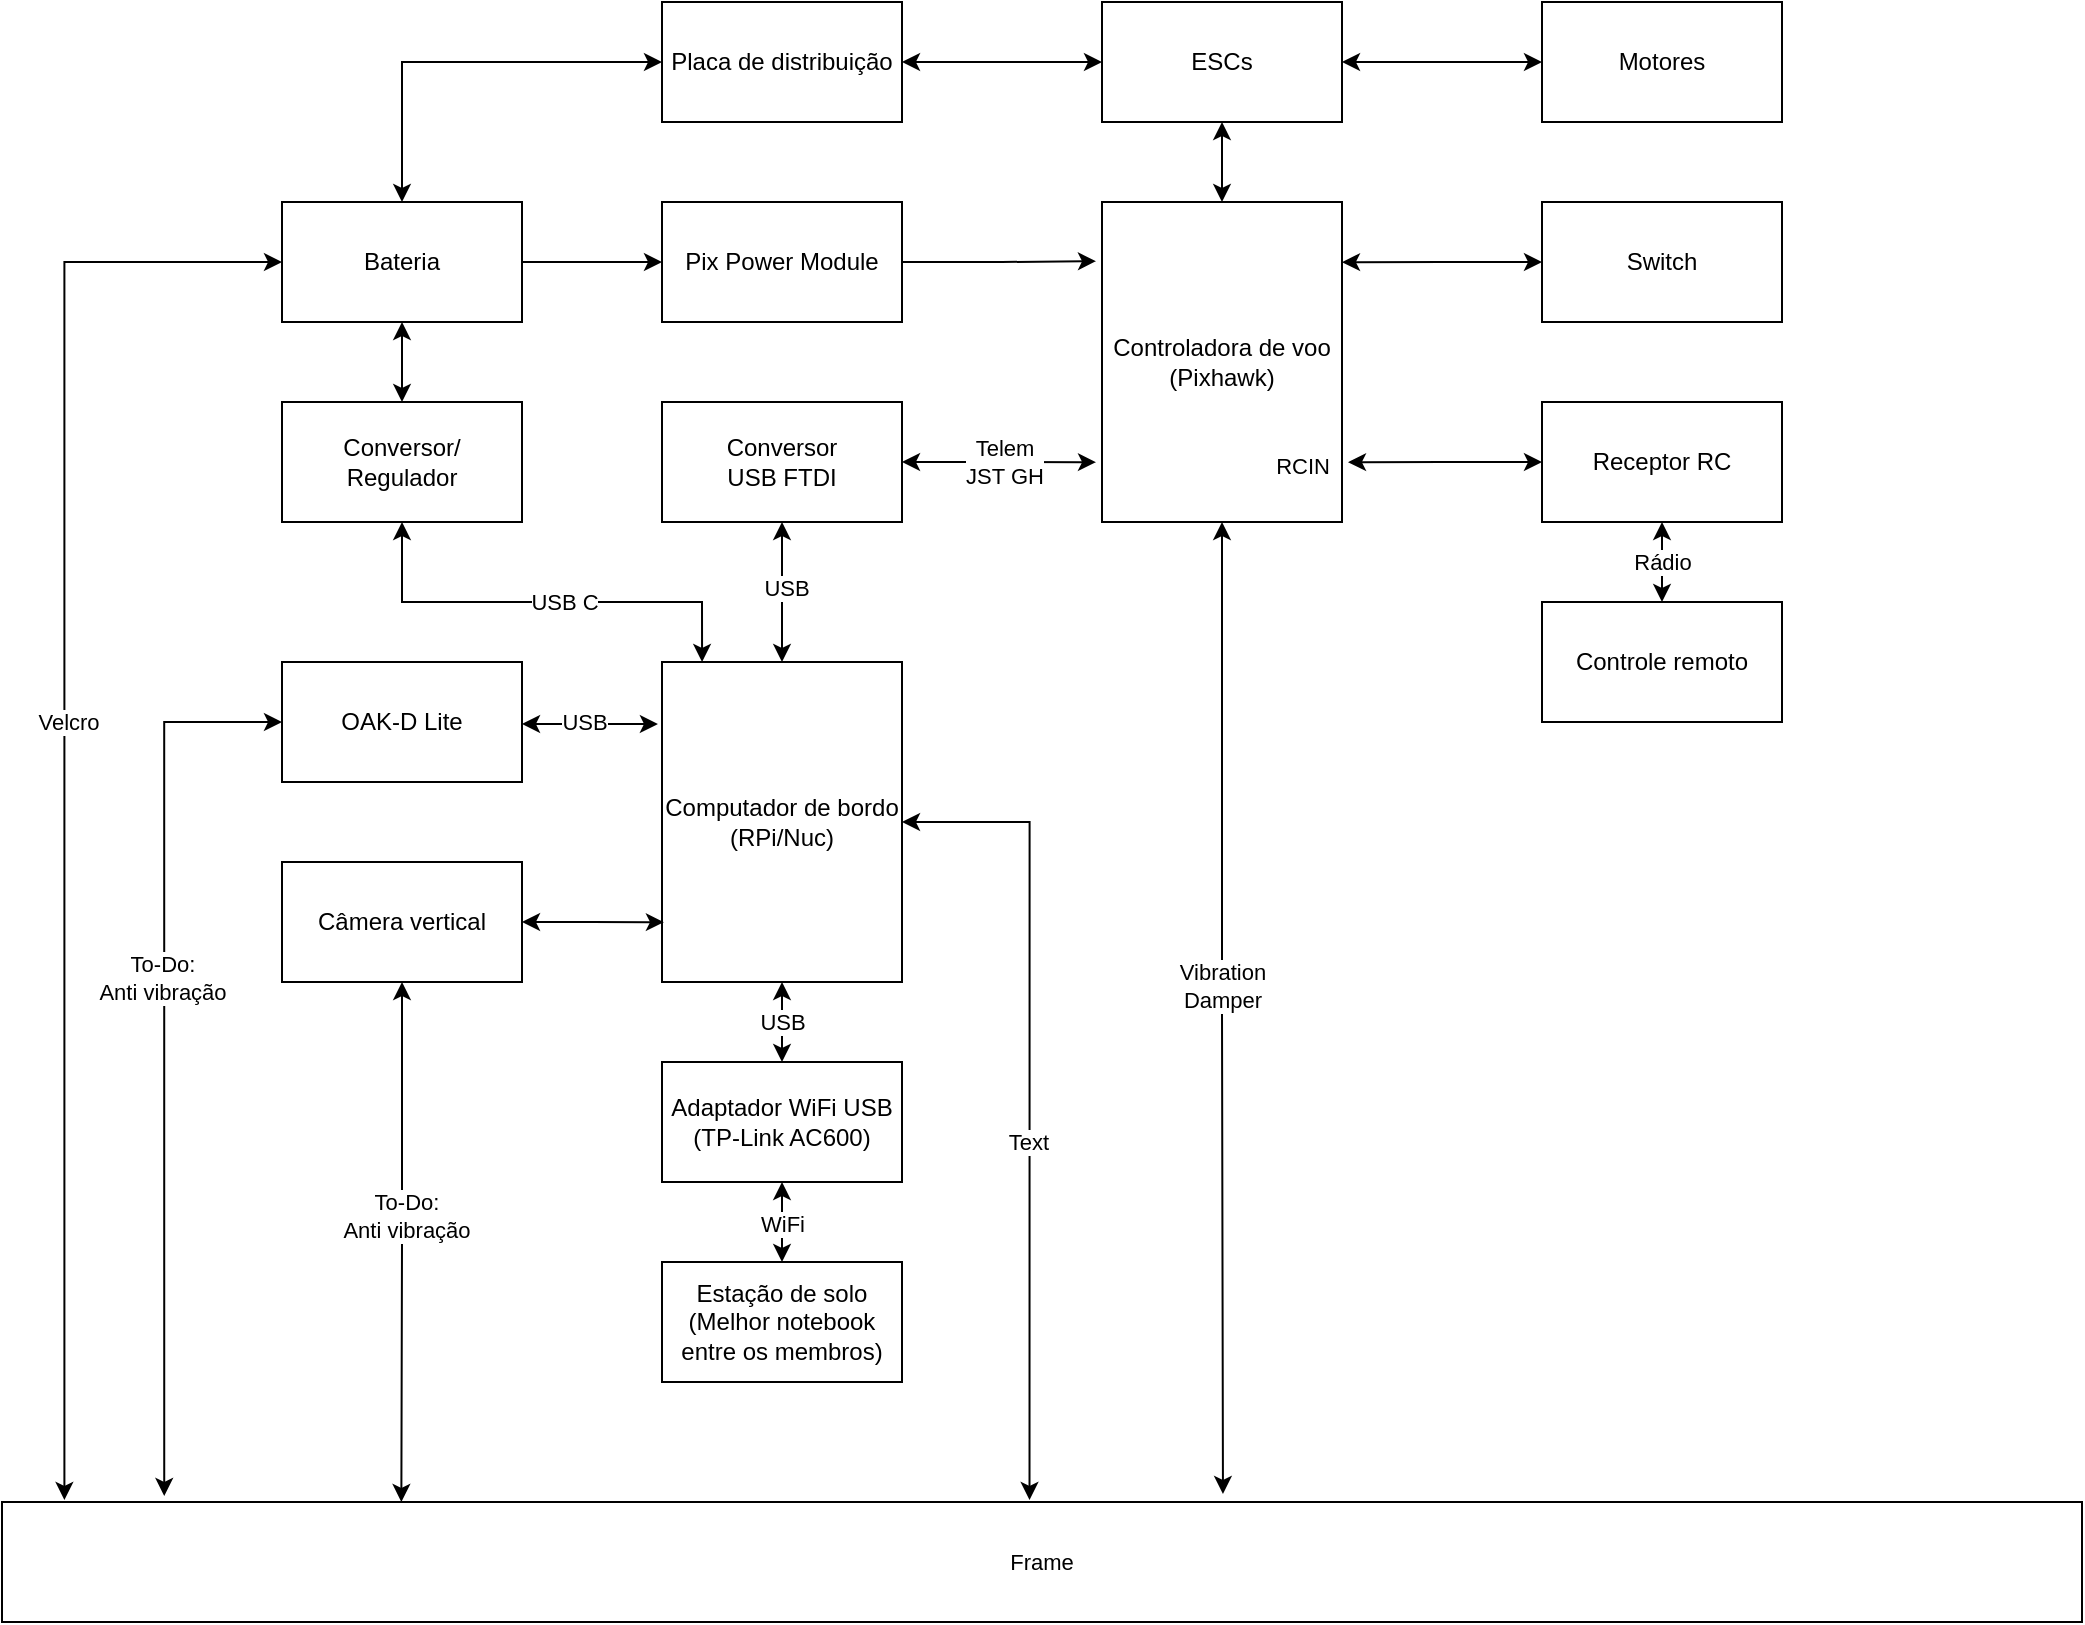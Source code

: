 <mxfile version="21.6.6" type="device">
  <diagram name="Page-1" id="CK0aoXqydydSLrs76OSl">
    <mxGraphModel dx="4494" dy="1475" grid="1" gridSize="10" guides="1" tooltips="1" connect="1" arrows="1" fold="1" page="1" pageScale="1" pageWidth="850" pageHeight="1100" math="0" shadow="0">
      <root>
        <mxCell id="0" />
        <mxCell id="1" parent="0" />
        <mxCell id="4a27X0DGkdL9ufDTPsfE-70" value="" style="edgeStyle=orthogonalEdgeStyle;shape=connector;rounded=0;orthogonalLoop=1;jettySize=auto;html=1;labelBackgroundColor=default;strokeColor=default;fontFamily=Helvetica;fontSize=11;fontColor=default;startArrow=classic;endArrow=classic;" edge="1" parent="1" source="4a27X0DGkdL9ufDTPsfE-1" target="4a27X0DGkdL9ufDTPsfE-4">
          <mxGeometry relative="1" as="geometry" />
        </mxCell>
        <mxCell id="4a27X0DGkdL9ufDTPsfE-87" style="edgeStyle=orthogonalEdgeStyle;shape=connector;rounded=0;orthogonalLoop=1;jettySize=auto;html=1;entryX=0.587;entryY=-0.067;entryDx=0;entryDy=0;entryPerimeter=0;labelBackgroundColor=default;strokeColor=default;fontFamily=Helvetica;fontSize=11;fontColor=default;startArrow=classic;endArrow=classic;" edge="1" parent="1" source="4a27X0DGkdL9ufDTPsfE-1" target="4a27X0DGkdL9ufDTPsfE-80">
          <mxGeometry relative="1" as="geometry" />
        </mxCell>
        <mxCell id="4a27X0DGkdL9ufDTPsfE-92" value="Vibration&lt;br&gt;Damper" style="edgeLabel;html=1;align=center;verticalAlign=middle;resizable=0;points=[];fontSize=11;fontFamily=Helvetica;fontColor=default;" vertex="1" connectable="0" parent="4a27X0DGkdL9ufDTPsfE-87">
          <mxGeometry x="-0.054" relative="1" as="geometry">
            <mxPoint y="2" as="offset" />
          </mxGeometry>
        </mxCell>
        <mxCell id="4a27X0DGkdL9ufDTPsfE-1" value="Controladora de voo&lt;br&gt;(Pixhawk)" style="rounded=0;whiteSpace=wrap;html=1;" vertex="1" parent="1">
          <mxGeometry x="110" y="370" width="120" height="160" as="geometry" />
        </mxCell>
        <mxCell id="4a27X0DGkdL9ufDTPsfE-71" value="" style="edgeStyle=orthogonalEdgeStyle;shape=connector;rounded=0;orthogonalLoop=1;jettySize=auto;html=1;labelBackgroundColor=default;strokeColor=default;fontFamily=Helvetica;fontSize=11;fontColor=default;startArrow=classic;endArrow=classic;" edge="1" parent="1" source="4a27X0DGkdL9ufDTPsfE-3" target="4a27X0DGkdL9ufDTPsfE-4">
          <mxGeometry relative="1" as="geometry" />
        </mxCell>
        <mxCell id="4a27X0DGkdL9ufDTPsfE-3" value="Motores" style="rounded=0;whiteSpace=wrap;html=1;" vertex="1" parent="1">
          <mxGeometry x="330" y="270" width="120" height="60" as="geometry" />
        </mxCell>
        <mxCell id="4a27X0DGkdL9ufDTPsfE-4" value="ESCs" style="rounded=0;whiteSpace=wrap;html=1;" vertex="1" parent="1">
          <mxGeometry x="110" y="270" width="120" height="60" as="geometry" />
        </mxCell>
        <mxCell id="4a27X0DGkdL9ufDTPsfE-32" style="edgeStyle=orthogonalEdgeStyle;rounded=0;orthogonalLoop=1;jettySize=auto;html=1;exitX=1;exitY=0.5;exitDx=0;exitDy=0;entryX=0;entryY=0.5;entryDx=0;entryDy=0;" edge="1" parent="1" source="4a27X0DGkdL9ufDTPsfE-5" target="4a27X0DGkdL9ufDTPsfE-23">
          <mxGeometry relative="1" as="geometry" />
        </mxCell>
        <mxCell id="4a27X0DGkdL9ufDTPsfE-73" style="edgeStyle=orthogonalEdgeStyle;shape=connector;rounded=0;orthogonalLoop=1;jettySize=auto;html=1;labelBackgroundColor=default;strokeColor=default;fontFamily=Helvetica;fontSize=11;fontColor=default;startArrow=classic;endArrow=classic;entryX=0;entryY=0.5;entryDx=0;entryDy=0;" edge="1" parent="1" source="4a27X0DGkdL9ufDTPsfE-5" target="4a27X0DGkdL9ufDTPsfE-6">
          <mxGeometry relative="1" as="geometry">
            <mxPoint x="-150" y="300" as="targetPoint" />
            <Array as="points">
              <mxPoint x="-240" y="300" />
            </Array>
          </mxGeometry>
        </mxCell>
        <mxCell id="4a27X0DGkdL9ufDTPsfE-78" style="edgeStyle=orthogonalEdgeStyle;shape=connector;rounded=0;orthogonalLoop=1;jettySize=auto;html=1;entryX=0.5;entryY=0;entryDx=0;entryDy=0;labelBackgroundColor=default;strokeColor=default;fontFamily=Helvetica;fontSize=11;fontColor=default;startArrow=classic;endArrow=classic;" edge="1" parent="1" source="4a27X0DGkdL9ufDTPsfE-5" target="4a27X0DGkdL9ufDTPsfE-29">
          <mxGeometry relative="1" as="geometry" />
        </mxCell>
        <mxCell id="4a27X0DGkdL9ufDTPsfE-82" style="edgeStyle=orthogonalEdgeStyle;shape=connector;rounded=0;orthogonalLoop=1;jettySize=auto;html=1;labelBackgroundColor=default;strokeColor=default;fontFamily=Helvetica;fontSize=11;fontColor=default;startArrow=classic;endArrow=classic;entryX=0.03;entryY=-0.017;entryDx=0;entryDy=0;entryPerimeter=0;" edge="1" parent="1" source="4a27X0DGkdL9ufDTPsfE-5" target="4a27X0DGkdL9ufDTPsfE-80">
          <mxGeometry relative="1" as="geometry">
            <mxPoint x="-410" y="1010" as="targetPoint" />
            <Array as="points">
              <mxPoint x="-409" y="400" />
            </Array>
          </mxGeometry>
        </mxCell>
        <mxCell id="4a27X0DGkdL9ufDTPsfE-88" value="Velcro" style="edgeLabel;html=1;align=center;verticalAlign=middle;resizable=0;points=[];fontSize=11;fontFamily=Helvetica;fontColor=default;" vertex="1" connectable="0" parent="4a27X0DGkdL9ufDTPsfE-82">
          <mxGeometry x="0.071" y="2" relative="1" as="geometry">
            <mxPoint y="-51" as="offset" />
          </mxGeometry>
        </mxCell>
        <mxCell id="4a27X0DGkdL9ufDTPsfE-5" value="Bateria" style="rounded=0;whiteSpace=wrap;html=1;" vertex="1" parent="1">
          <mxGeometry x="-300" y="370" width="120" height="60" as="geometry" />
        </mxCell>
        <mxCell id="4a27X0DGkdL9ufDTPsfE-72" value="" style="edgeStyle=orthogonalEdgeStyle;shape=connector;rounded=0;orthogonalLoop=1;jettySize=auto;html=1;labelBackgroundColor=default;strokeColor=default;fontFamily=Helvetica;fontSize=11;fontColor=default;startArrow=classic;endArrow=classic;" edge="1" parent="1" source="4a27X0DGkdL9ufDTPsfE-6" target="4a27X0DGkdL9ufDTPsfE-4">
          <mxGeometry relative="1" as="geometry" />
        </mxCell>
        <mxCell id="4a27X0DGkdL9ufDTPsfE-6" value="Placa de distribuição" style="rounded=0;whiteSpace=wrap;html=1;" vertex="1" parent="1">
          <mxGeometry x="-110" y="270" width="120" height="60" as="geometry" />
        </mxCell>
        <mxCell id="4a27X0DGkdL9ufDTPsfE-55" value="" style="edgeStyle=orthogonalEdgeStyle;shape=connector;rounded=0;orthogonalLoop=1;jettySize=auto;html=1;labelBackgroundColor=default;strokeColor=default;fontFamily=Helvetica;fontSize=11;fontColor=default;startArrow=classic;endArrow=classic;" edge="1" parent="1" source="4a27X0DGkdL9ufDTPsfE-7" target="4a27X0DGkdL9ufDTPsfE-10">
          <mxGeometry relative="1" as="geometry" />
        </mxCell>
        <mxCell id="4a27X0DGkdL9ufDTPsfE-56" value="USB" style="edgeLabel;html=1;align=center;verticalAlign=middle;resizable=0;points=[];fontSize=11;fontFamily=Helvetica;fontColor=default;" vertex="1" connectable="0" parent="4a27X0DGkdL9ufDTPsfE-55">
          <mxGeometry x="-0.2" y="-1" relative="1" as="geometry">
            <mxPoint x="1" y="4" as="offset" />
          </mxGeometry>
        </mxCell>
        <mxCell id="4a27X0DGkdL9ufDTPsfE-86" style="edgeStyle=orthogonalEdgeStyle;shape=connector;rounded=0;orthogonalLoop=1;jettySize=auto;html=1;entryX=0.494;entryY=-0.017;entryDx=0;entryDy=0;entryPerimeter=0;labelBackgroundColor=default;strokeColor=default;fontFamily=Helvetica;fontSize=11;fontColor=default;startArrow=classic;endArrow=classic;" edge="1" parent="1" source="4a27X0DGkdL9ufDTPsfE-7" target="4a27X0DGkdL9ufDTPsfE-80">
          <mxGeometry relative="1" as="geometry">
            <Array as="points">
              <mxPoint x="74" y="680" />
            </Array>
          </mxGeometry>
        </mxCell>
        <mxCell id="4a27X0DGkdL9ufDTPsfE-91" value="Text" style="edgeLabel;html=1;align=center;verticalAlign=middle;resizable=0;points=[];fontSize=11;fontFamily=Helvetica;fontColor=default;" vertex="1" connectable="0" parent="4a27X0DGkdL9ufDTPsfE-86">
          <mxGeometry x="0.111" y="-1" relative="1" as="geometry">
            <mxPoint as="offset" />
          </mxGeometry>
        </mxCell>
        <mxCell id="4a27X0DGkdL9ufDTPsfE-7" value="Computador de bordo&lt;br&gt;(RPi/Nuc)" style="rounded=0;whiteSpace=wrap;html=1;" vertex="1" parent="1">
          <mxGeometry x="-110" y="600" width="120" height="160" as="geometry" />
        </mxCell>
        <mxCell id="4a27X0DGkdL9ufDTPsfE-39" style="edgeStyle=orthogonalEdgeStyle;shape=connector;rounded=0;orthogonalLoop=1;jettySize=auto;html=1;exitX=1;exitY=0.5;exitDx=0;exitDy=0;entryX=-0.025;entryY=0.813;entryDx=0;entryDy=0;entryPerimeter=0;labelBackgroundColor=default;strokeColor=default;fontFamily=Helvetica;fontSize=11;fontColor=default;startArrow=classic;endArrow=classic;" edge="1" parent="1" source="4a27X0DGkdL9ufDTPsfE-8" target="4a27X0DGkdL9ufDTPsfE-1">
          <mxGeometry relative="1" as="geometry" />
        </mxCell>
        <mxCell id="4a27X0DGkdL9ufDTPsfE-41" value="Telem&lt;br&gt;JST GH" style="edgeLabel;html=1;align=center;verticalAlign=middle;resizable=0;points=[];fontSize=11;fontFamily=Helvetica;fontColor=default;" vertex="1" connectable="0" parent="4a27X0DGkdL9ufDTPsfE-39">
          <mxGeometry x="-0.197" y="2" relative="1" as="geometry">
            <mxPoint x="12" y="2" as="offset" />
          </mxGeometry>
        </mxCell>
        <mxCell id="4a27X0DGkdL9ufDTPsfE-42" style="edgeStyle=orthogonalEdgeStyle;shape=connector;rounded=0;orthogonalLoop=1;jettySize=auto;html=1;labelBackgroundColor=default;strokeColor=default;fontFamily=Helvetica;fontSize=11;fontColor=default;startArrow=classic;endArrow=classic;" edge="1" parent="1" source="4a27X0DGkdL9ufDTPsfE-8" target="4a27X0DGkdL9ufDTPsfE-7">
          <mxGeometry relative="1" as="geometry" />
        </mxCell>
        <mxCell id="4a27X0DGkdL9ufDTPsfE-43" value="USB" style="edgeLabel;html=1;align=center;verticalAlign=middle;resizable=0;points=[];fontSize=11;fontFamily=Helvetica;fontColor=default;" vertex="1" connectable="0" parent="4a27X0DGkdL9ufDTPsfE-42">
          <mxGeometry x="-0.067" y="2" relative="1" as="geometry">
            <mxPoint as="offset" />
          </mxGeometry>
        </mxCell>
        <mxCell id="4a27X0DGkdL9ufDTPsfE-8" value="Conversor&lt;br&gt;USB FTDI" style="rounded=0;whiteSpace=wrap;html=1;" vertex="1" parent="1">
          <mxGeometry x="-110" y="470" width="120" height="60" as="geometry" />
        </mxCell>
        <mxCell id="4a27X0DGkdL9ufDTPsfE-57" style="edgeStyle=orthogonalEdgeStyle;shape=connector;rounded=0;orthogonalLoop=1;jettySize=auto;html=1;entryX=0.5;entryY=0;entryDx=0;entryDy=0;labelBackgroundColor=default;strokeColor=default;fontFamily=Helvetica;fontSize=11;fontColor=default;startArrow=classic;endArrow=classic;" edge="1" parent="1" source="4a27X0DGkdL9ufDTPsfE-10" target="4a27X0DGkdL9ufDTPsfE-11">
          <mxGeometry relative="1" as="geometry" />
        </mxCell>
        <mxCell id="4a27X0DGkdL9ufDTPsfE-58" value="WiFi" style="edgeLabel;html=1;align=center;verticalAlign=middle;resizable=0;points=[];fontSize=11;fontFamily=Helvetica;fontColor=default;" vertex="1" connectable="0" parent="4a27X0DGkdL9ufDTPsfE-57">
          <mxGeometry x="0.04" y="2" relative="1" as="geometry">
            <mxPoint x="-2" as="offset" />
          </mxGeometry>
        </mxCell>
        <mxCell id="4a27X0DGkdL9ufDTPsfE-10" value="Adaptador WiFi USB&lt;br&gt;(TP-Link AC600)" style="rounded=0;whiteSpace=wrap;html=1;" vertex="1" parent="1">
          <mxGeometry x="-110" y="800" width="120" height="60" as="geometry" />
        </mxCell>
        <mxCell id="4a27X0DGkdL9ufDTPsfE-11" value="Estação de solo&lt;br&gt;(Melhor notebook entre os membros)" style="rounded=0;whiteSpace=wrap;html=1;" vertex="1" parent="1">
          <mxGeometry x="-110" y="900" width="120" height="60" as="geometry" />
        </mxCell>
        <mxCell id="4a27X0DGkdL9ufDTPsfE-44" style="edgeStyle=orthogonalEdgeStyle;shape=connector;rounded=0;orthogonalLoop=1;jettySize=auto;html=1;entryX=-0.017;entryY=0.194;entryDx=0;entryDy=0;entryPerimeter=0;labelBackgroundColor=default;strokeColor=default;fontFamily=Helvetica;fontSize=11;fontColor=default;startArrow=classic;endArrow=classic;" edge="1" parent="1" source="4a27X0DGkdL9ufDTPsfE-19" target="4a27X0DGkdL9ufDTPsfE-7">
          <mxGeometry relative="1" as="geometry">
            <Array as="points">
              <mxPoint x="-140" y="631" />
              <mxPoint x="-140" y="631" />
            </Array>
          </mxGeometry>
        </mxCell>
        <mxCell id="4a27X0DGkdL9ufDTPsfE-52" value="USB" style="edgeLabel;html=1;align=center;verticalAlign=middle;resizable=0;points=[];fontSize=11;fontFamily=Helvetica;fontColor=default;" vertex="1" connectable="0" parent="4a27X0DGkdL9ufDTPsfE-44">
          <mxGeometry x="0.041" y="-2" relative="1" as="geometry">
            <mxPoint x="-5" y="-3" as="offset" />
          </mxGeometry>
        </mxCell>
        <mxCell id="4a27X0DGkdL9ufDTPsfE-84" style="edgeStyle=orthogonalEdgeStyle;shape=connector;rounded=0;orthogonalLoop=1;jettySize=auto;html=1;labelBackgroundColor=default;strokeColor=default;fontFamily=Helvetica;fontSize=11;fontColor=default;startArrow=classic;endArrow=classic;entryX=0.078;entryY=-0.05;entryDx=0;entryDy=0;entryPerimeter=0;" edge="1" parent="1" source="4a27X0DGkdL9ufDTPsfE-19" target="4a27X0DGkdL9ufDTPsfE-80">
          <mxGeometry relative="1" as="geometry">
            <mxPoint x="-360" y="1010" as="targetPoint" />
            <Array as="points">
              <mxPoint x="-359" y="630" />
            </Array>
          </mxGeometry>
        </mxCell>
        <mxCell id="4a27X0DGkdL9ufDTPsfE-89" value="To-Do:&lt;br&gt;Anti vibração" style="edgeLabel;html=1;align=center;verticalAlign=middle;resizable=0;points=[];fontSize=11;fontFamily=Helvetica;fontColor=default;" vertex="1" connectable="0" parent="4a27X0DGkdL9ufDTPsfE-84">
          <mxGeometry x="-0.162" y="-1" relative="1" as="geometry">
            <mxPoint as="offset" />
          </mxGeometry>
        </mxCell>
        <mxCell id="4a27X0DGkdL9ufDTPsfE-19" value="OAK-D Lite" style="rounded=0;whiteSpace=wrap;html=1;" vertex="1" parent="1">
          <mxGeometry x="-300" y="600" width="120" height="60" as="geometry" />
        </mxCell>
        <mxCell id="4a27X0DGkdL9ufDTPsfE-79" style="edgeStyle=orthogonalEdgeStyle;shape=connector;rounded=0;orthogonalLoop=1;jettySize=auto;html=1;entryX=0.008;entryY=0.813;entryDx=0;entryDy=0;entryPerimeter=0;labelBackgroundColor=default;strokeColor=default;fontFamily=Helvetica;fontSize=11;fontColor=default;startArrow=classic;endArrow=classic;" edge="1" parent="1" source="4a27X0DGkdL9ufDTPsfE-20" target="4a27X0DGkdL9ufDTPsfE-7">
          <mxGeometry relative="1" as="geometry" />
        </mxCell>
        <mxCell id="4a27X0DGkdL9ufDTPsfE-85" style="edgeStyle=orthogonalEdgeStyle;shape=connector;rounded=0;orthogonalLoop=1;jettySize=auto;html=1;entryX=0.192;entryY=0;entryDx=0;entryDy=0;entryPerimeter=0;labelBackgroundColor=default;strokeColor=default;fontFamily=Helvetica;fontSize=11;fontColor=default;startArrow=classic;endArrow=classic;" edge="1" parent="1" source="4a27X0DGkdL9ufDTPsfE-20" target="4a27X0DGkdL9ufDTPsfE-80">
          <mxGeometry relative="1" as="geometry" />
        </mxCell>
        <mxCell id="4a27X0DGkdL9ufDTPsfE-90" value="To-Do:&lt;br style=&quot;border-color: var(--border-color);&quot;&gt;Anti vibração" style="edgeLabel;html=1;align=center;verticalAlign=middle;resizable=0;points=[];fontSize=11;fontFamily=Helvetica;fontColor=default;" vertex="1" connectable="0" parent="4a27X0DGkdL9ufDTPsfE-85">
          <mxGeometry x="-0.101" y="2" relative="1" as="geometry">
            <mxPoint as="offset" />
          </mxGeometry>
        </mxCell>
        <mxCell id="4a27X0DGkdL9ufDTPsfE-20" value="Câmera vertical" style="rounded=0;whiteSpace=wrap;html=1;" vertex="1" parent="1">
          <mxGeometry x="-300" y="700" width="120" height="60" as="geometry" />
        </mxCell>
        <mxCell id="4a27X0DGkdL9ufDTPsfE-59" value="" style="edgeStyle=orthogonalEdgeStyle;shape=connector;rounded=0;orthogonalLoop=1;jettySize=auto;html=1;labelBackgroundColor=default;strokeColor=default;fontFamily=Helvetica;fontSize=11;fontColor=default;startArrow=classic;endArrow=classic;" edge="1" parent="1" source="4a27X0DGkdL9ufDTPsfE-21" target="4a27X0DGkdL9ufDTPsfE-22">
          <mxGeometry relative="1" as="geometry" />
        </mxCell>
        <mxCell id="4a27X0DGkdL9ufDTPsfE-60" value="Rádio" style="edgeLabel;html=1;align=center;verticalAlign=middle;resizable=0;points=[];fontSize=11;fontFamily=Helvetica;fontColor=default;" vertex="1" connectable="0" parent="4a27X0DGkdL9ufDTPsfE-59">
          <mxGeometry x="0.1" relative="1" as="geometry">
            <mxPoint y="-2" as="offset" />
          </mxGeometry>
        </mxCell>
        <mxCell id="4a27X0DGkdL9ufDTPsfE-62" style="edgeStyle=orthogonalEdgeStyle;shape=connector;rounded=0;orthogonalLoop=1;jettySize=auto;html=1;entryX=1.025;entryY=0.813;entryDx=0;entryDy=0;entryPerimeter=0;labelBackgroundColor=default;strokeColor=default;fontFamily=Helvetica;fontSize=11;fontColor=default;startArrow=classic;endArrow=classic;" edge="1" parent="1" source="4a27X0DGkdL9ufDTPsfE-21" target="4a27X0DGkdL9ufDTPsfE-1">
          <mxGeometry relative="1" as="geometry" />
        </mxCell>
        <mxCell id="4a27X0DGkdL9ufDTPsfE-64" value="RCIN" style="edgeLabel;html=1;align=center;verticalAlign=middle;resizable=0;points=[];fontSize=11;fontFamily=Helvetica;fontColor=default;" vertex="1" connectable="0" parent="4a27X0DGkdL9ufDTPsfE-62">
          <mxGeometry x="0.475" y="2" relative="1" as="geometry">
            <mxPoint x="-49" as="offset" />
          </mxGeometry>
        </mxCell>
        <mxCell id="4a27X0DGkdL9ufDTPsfE-21" value="Receptor RC" style="rounded=0;whiteSpace=wrap;html=1;" vertex="1" parent="1">
          <mxGeometry x="330" y="470" width="120" height="60" as="geometry" />
        </mxCell>
        <mxCell id="4a27X0DGkdL9ufDTPsfE-22" value="Controle remoto" style="rounded=0;whiteSpace=wrap;html=1;" vertex="1" parent="1">
          <mxGeometry x="330" y="570" width="120" height="60" as="geometry" />
        </mxCell>
        <mxCell id="4a27X0DGkdL9ufDTPsfE-33" style="edgeStyle=orthogonalEdgeStyle;rounded=0;orthogonalLoop=1;jettySize=auto;html=1;exitX=1;exitY=0.5;exitDx=0;exitDy=0;entryX=-0.025;entryY=0.185;entryDx=0;entryDy=0;entryPerimeter=0;" edge="1" parent="1" source="4a27X0DGkdL9ufDTPsfE-23" target="4a27X0DGkdL9ufDTPsfE-1">
          <mxGeometry relative="1" as="geometry" />
        </mxCell>
        <mxCell id="4a27X0DGkdL9ufDTPsfE-23" value="Pix Power Module" style="rounded=0;whiteSpace=wrap;html=1;" vertex="1" parent="1">
          <mxGeometry x="-110" y="370" width="120" height="60" as="geometry" />
        </mxCell>
        <mxCell id="4a27X0DGkdL9ufDTPsfE-69" style="edgeStyle=orthogonalEdgeStyle;shape=connector;rounded=0;orthogonalLoop=1;jettySize=auto;html=1;exitX=0;exitY=0.5;exitDx=0;exitDy=0;entryX=1;entryY=0.188;entryDx=0;entryDy=0;entryPerimeter=0;labelBackgroundColor=default;strokeColor=default;fontFamily=Helvetica;fontSize=11;fontColor=default;startArrow=classic;endArrow=classic;" edge="1" parent="1" source="4a27X0DGkdL9ufDTPsfE-25" target="4a27X0DGkdL9ufDTPsfE-1">
          <mxGeometry relative="1" as="geometry" />
        </mxCell>
        <mxCell id="4a27X0DGkdL9ufDTPsfE-25" value="Switch" style="rounded=0;whiteSpace=wrap;html=1;" vertex="1" parent="1">
          <mxGeometry x="330" y="370" width="120" height="60" as="geometry" />
        </mxCell>
        <mxCell id="4a27X0DGkdL9ufDTPsfE-75" style="edgeStyle=orthogonalEdgeStyle;shape=connector;rounded=0;orthogonalLoop=1;jettySize=auto;html=1;entryX=0.167;entryY=0;entryDx=0;entryDy=0;entryPerimeter=0;labelBackgroundColor=default;strokeColor=default;fontFamily=Helvetica;fontSize=11;fontColor=default;startArrow=classic;endArrow=classic;" edge="1" parent="1" source="4a27X0DGkdL9ufDTPsfE-29" target="4a27X0DGkdL9ufDTPsfE-7">
          <mxGeometry relative="1" as="geometry">
            <Array as="points">
              <mxPoint x="-240" y="570" />
              <mxPoint x="-90" y="570" />
            </Array>
          </mxGeometry>
        </mxCell>
        <mxCell id="4a27X0DGkdL9ufDTPsfE-77" value="USB C" style="edgeLabel;html=1;align=center;verticalAlign=middle;resizable=0;points=[];fontSize=11;fontFamily=Helvetica;fontColor=default;" vertex="1" connectable="0" parent="4a27X0DGkdL9ufDTPsfE-75">
          <mxGeometry x="-0.015" y="-5" relative="1" as="geometry">
            <mxPoint x="12" y="-5" as="offset" />
          </mxGeometry>
        </mxCell>
        <mxCell id="4a27X0DGkdL9ufDTPsfE-29" value="Conversor/&lt;br&gt;Regulador" style="rounded=0;whiteSpace=wrap;html=1;" vertex="1" parent="1">
          <mxGeometry x="-300" y="470" width="120" height="60" as="geometry" />
        </mxCell>
        <mxCell id="4a27X0DGkdL9ufDTPsfE-80" value="Frame" style="rounded=0;whiteSpace=wrap;html=1;fontFamily=Helvetica;fontSize=11;fontColor=default;" vertex="1" parent="1">
          <mxGeometry x="-440" y="1020" width="1040" height="60" as="geometry" />
        </mxCell>
      </root>
    </mxGraphModel>
  </diagram>
</mxfile>

